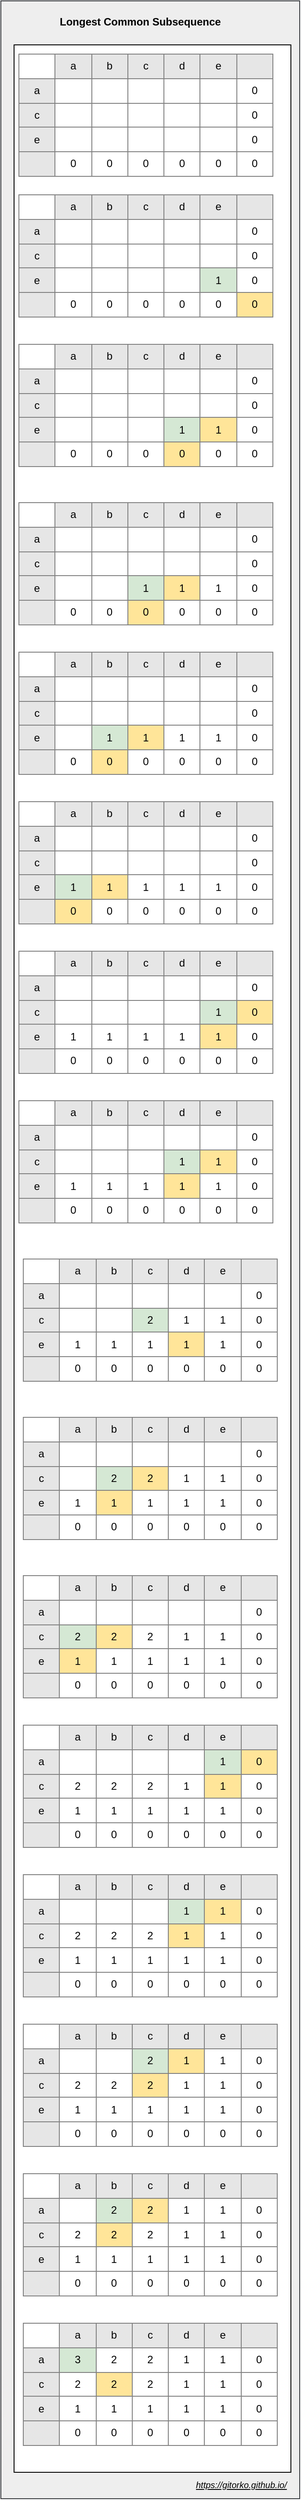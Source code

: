 <mxfile version="12.6.5" type="device"><diagram id="AMg0Svf7_mIw-RsVmeo_" name="Page-1"><mxGraphModel dx="1106" dy="852" grid="1" gridSize="10" guides="1" tooltips="1" connect="1" arrows="1" fold="1" page="1" pageScale="1" pageWidth="500" pageHeight="1200" math="0" shadow="0"><root><mxCell id="0"/><mxCell id="1" parent="0"/><mxCell id="w9mqR_XEnWBIQApoJDrt-19" value="" style="rounded=0;whiteSpace=wrap;html=1;fillColor=#eeeeee;strokeColor=#36393d;" vertex="1" parent="1"><mxGeometry x="50" y="110" width="340" height="2840" as="geometry"/></mxCell><mxCell id="w9mqR_XEnWBIQApoJDrt-18" value="" style="rounded=0;whiteSpace=wrap;html=1;" vertex="1" parent="1"><mxGeometry x="65" y="160" width="315" height="2760" as="geometry"/></mxCell><mxCell id="w9mqR_XEnWBIQApoJDrt-1" value="&lt;table border=&quot;1&quot; width=&quot;100%&quot; style=&quot;width: 100% ; height: 100% ; border-collapse: collapse&quot;&gt;&lt;tbody&gt;&lt;tr&gt;&lt;td&gt;&lt;br&gt;&lt;/td&gt;&lt;td align=&quot;center&quot; style=&quot;background-color: rgb(230 , 230 , 230)&quot;&gt;a&lt;/td&gt;&lt;td align=&quot;center&quot; style=&quot;background-color: rgb(230 , 230 , 230)&quot;&gt;b&lt;/td&gt;&lt;td align=&quot;center&quot; style=&quot;background-color: rgb(230 , 230 , 230)&quot;&gt;c&lt;/td&gt;&lt;td style=&quot;text-align: center ; background-color: rgb(230 , 230 , 230)&quot;&gt;d&lt;/td&gt;&lt;td style=&quot;text-align: center ; background-color: rgb(230 , 230 , 230)&quot;&gt;e&lt;/td&gt;&lt;td style=&quot;background-color: rgb(230 , 230 , 230)&quot;&gt;&amp;nbsp;&lt;/td&gt;&lt;/tr&gt;&lt;tr&gt;&lt;td style=&quot;text-align: center ; background-color: rgb(230 , 230 , 230)&quot;&gt;a&lt;/td&gt;&lt;td align=&quot;center&quot;&gt;&lt;br&gt;&lt;/td&gt;&lt;td align=&quot;center&quot;&gt;&lt;br&gt;&lt;/td&gt;&lt;td align=&quot;center&quot;&gt;&lt;br&gt;&lt;/td&gt;&lt;td style=&quot;text-align: center&quot;&gt;&lt;br&gt;&lt;/td&gt;&lt;td style=&quot;text-align: center&quot;&gt;&lt;br&gt;&lt;/td&gt;&lt;td style=&quot;text-align: center&quot;&gt;0&lt;/td&gt;&lt;/tr&gt;&lt;tr&gt;&lt;td style=&quot;text-align: center ; background-color: rgb(230 , 230 , 230)&quot;&gt;c&lt;/td&gt;&lt;td align=&quot;center&quot;&gt;&lt;br&gt;&lt;/td&gt;&lt;td align=&quot;center&quot;&gt;&lt;br&gt;&lt;/td&gt;&lt;td align=&quot;center&quot;&gt;&lt;br&gt;&lt;/td&gt;&lt;td style=&quot;text-align: center&quot;&gt;&lt;br&gt;&lt;/td&gt;&lt;td style=&quot;text-align: center&quot;&gt;&lt;br&gt;&lt;/td&gt;&lt;td style=&quot;text-align: center&quot;&gt;0&lt;/td&gt;&lt;/tr&gt;&lt;tr&gt;&lt;td style=&quot;text-align: center ; background-color: rgb(230 , 230 , 230)&quot;&gt;e&lt;/td&gt;&lt;td style=&quot;text-align: center&quot;&gt;&lt;br&gt;&lt;/td&gt;&lt;td style=&quot;text-align: center&quot;&gt;&lt;br&gt;&lt;/td&gt;&lt;td style=&quot;text-align: center&quot;&gt;&lt;br&gt;&lt;/td&gt;&lt;td style=&quot;text-align: center&quot;&gt;&lt;br&gt;&lt;/td&gt;&lt;td style=&quot;text-align: center&quot;&gt;&lt;br&gt;&lt;/td&gt;&lt;td style=&quot;text-align: center&quot;&gt;0&lt;/td&gt;&lt;/tr&gt;&lt;tr&gt;&lt;td style=&quot;background-color: rgb(230 , 230 , 230)&quot;&gt;&lt;br&gt;&lt;/td&gt;&lt;td style=&quot;text-align: center&quot;&gt;0&lt;/td&gt;&lt;td style=&quot;text-align: center&quot;&gt;0&lt;/td&gt;&lt;td style=&quot;text-align: center&quot;&gt;0&lt;/td&gt;&lt;td style=&quot;text-align: center&quot;&gt;0&lt;/td&gt;&lt;td style=&quot;text-align: center&quot;&gt;0&lt;/td&gt;&lt;td style=&quot;text-align: center&quot;&gt;0&lt;/td&gt;&lt;/tr&gt;&lt;/tbody&gt;&lt;/table&gt;" style="text;html=1;strokeColor=none;fillColor=none;overflow=fill;" vertex="1" parent="1"><mxGeometry x="70" y="170" width="290" height="140" as="geometry"/></mxCell><mxCell id="w9mqR_XEnWBIQApoJDrt-2" value="Longest Common Subsequence" style="text;html=1;fontStyle=1" vertex="1" parent="1"><mxGeometry x="115" y="120" width="210" height="30" as="geometry"/></mxCell><mxCell id="w9mqR_XEnWBIQApoJDrt-3" value="&lt;table border=&quot;1&quot; width=&quot;100%&quot; style=&quot;width: 100% ; height: 100% ; border-collapse: collapse&quot;&gt;&lt;tbody&gt;&lt;tr&gt;&lt;td&gt;&lt;br&gt;&lt;/td&gt;&lt;td align=&quot;center&quot; style=&quot;background-color: rgb(230 , 230 , 230)&quot;&gt;a&lt;/td&gt;&lt;td align=&quot;center&quot; style=&quot;background-color: rgb(230 , 230 , 230)&quot;&gt;b&lt;/td&gt;&lt;td align=&quot;center&quot; style=&quot;background-color: rgb(230 , 230 , 230)&quot;&gt;c&lt;/td&gt;&lt;td style=&quot;text-align: center ; background-color: rgb(230 , 230 , 230)&quot;&gt;d&lt;/td&gt;&lt;td style=&quot;text-align: center ; background-color: rgb(230 , 230 , 230)&quot;&gt;e&lt;/td&gt;&lt;td style=&quot;background-color: rgb(230 , 230 , 230)&quot;&gt;&amp;nbsp;&lt;/td&gt;&lt;/tr&gt;&lt;tr&gt;&lt;td style=&quot;text-align: center ; background-color: rgb(230 , 230 , 230)&quot;&gt;a&lt;/td&gt;&lt;td align=&quot;center&quot;&gt;&lt;br&gt;&lt;/td&gt;&lt;td align=&quot;center&quot;&gt;&lt;br&gt;&lt;/td&gt;&lt;td align=&quot;center&quot;&gt;&lt;br&gt;&lt;/td&gt;&lt;td style=&quot;text-align: center&quot;&gt;&lt;br&gt;&lt;/td&gt;&lt;td style=&quot;text-align: center&quot;&gt;&lt;br&gt;&lt;/td&gt;&lt;td style=&quot;text-align: center&quot;&gt;0&lt;/td&gt;&lt;/tr&gt;&lt;tr&gt;&lt;td style=&quot;text-align: center ; background-color: rgb(230 , 230 , 230)&quot;&gt;c&lt;/td&gt;&lt;td align=&quot;center&quot;&gt;&lt;br&gt;&lt;/td&gt;&lt;td align=&quot;center&quot;&gt;&lt;br&gt;&lt;/td&gt;&lt;td align=&quot;center&quot;&gt;&lt;br&gt;&lt;/td&gt;&lt;td style=&quot;text-align: center&quot;&gt;&lt;br&gt;&lt;/td&gt;&lt;td style=&quot;text-align: center&quot;&gt;&lt;br&gt;&lt;/td&gt;&lt;td style=&quot;text-align: center&quot;&gt;0&lt;/td&gt;&lt;/tr&gt;&lt;tr&gt;&lt;td style=&quot;text-align: center ; background-color: rgb(230 , 230 , 230)&quot;&gt;e&lt;/td&gt;&lt;td style=&quot;text-align: center&quot;&gt;&lt;br&gt;&lt;/td&gt;&lt;td style=&quot;text-align: center&quot;&gt;&lt;br&gt;&lt;/td&gt;&lt;td style=&quot;text-align: center&quot;&gt;&lt;br&gt;&lt;/td&gt;&lt;td style=&quot;text-align: center&quot;&gt;&lt;br&gt;&lt;/td&gt;&lt;td style=&quot;text-align: center ; background-color: rgb(213 , 232 , 212)&quot;&gt;1&lt;/td&gt;&lt;td style=&quot;text-align: center&quot;&gt;0&lt;/td&gt;&lt;/tr&gt;&lt;tr&gt;&lt;td style=&quot;background-color: rgb(230 , 230 , 230)&quot;&gt;&lt;br&gt;&lt;/td&gt;&lt;td style=&quot;text-align: center&quot;&gt;0&lt;/td&gt;&lt;td style=&quot;text-align: center&quot;&gt;0&lt;/td&gt;&lt;td style=&quot;text-align: center&quot;&gt;0&lt;/td&gt;&lt;td style=&quot;text-align: center&quot;&gt;0&lt;/td&gt;&lt;td style=&quot;text-align: center&quot;&gt;0&lt;/td&gt;&lt;td style=&quot;text-align: center ; background-color: rgb(255 , 229 , 153)&quot;&gt;0&lt;/td&gt;&lt;/tr&gt;&lt;/tbody&gt;&lt;/table&gt;" style="text;html=1;strokeColor=none;fillColor=none;overflow=fill;" vertex="1" parent="1"><mxGeometry x="70" y="330" width="290" height="140" as="geometry"/></mxCell><mxCell id="w9mqR_XEnWBIQApoJDrt-4" value="&lt;table border=&quot;1&quot; width=&quot;100%&quot; style=&quot;width: 100% ; height: 100% ; border-collapse: collapse&quot;&gt;&lt;tbody&gt;&lt;tr&gt;&lt;td&gt;&lt;br&gt;&lt;/td&gt;&lt;td align=&quot;center&quot; style=&quot;background-color: rgb(230 , 230 , 230)&quot;&gt;a&lt;/td&gt;&lt;td align=&quot;center&quot; style=&quot;background-color: rgb(230 , 230 , 230)&quot;&gt;b&lt;/td&gt;&lt;td align=&quot;center&quot; style=&quot;background-color: rgb(230 , 230 , 230)&quot;&gt;c&lt;/td&gt;&lt;td style=&quot;text-align: center ; background-color: rgb(230 , 230 , 230)&quot;&gt;d&lt;/td&gt;&lt;td style=&quot;text-align: center ; background-color: rgb(230 , 230 , 230)&quot;&gt;e&lt;/td&gt;&lt;td style=&quot;background-color: rgb(230 , 230 , 230)&quot;&gt;&amp;nbsp;&lt;/td&gt;&lt;/tr&gt;&lt;tr&gt;&lt;td style=&quot;text-align: center ; background-color: rgb(230 , 230 , 230)&quot;&gt;a&lt;/td&gt;&lt;td align=&quot;center&quot;&gt;&lt;br&gt;&lt;/td&gt;&lt;td align=&quot;center&quot;&gt;&lt;br&gt;&lt;/td&gt;&lt;td align=&quot;center&quot;&gt;&lt;br&gt;&lt;/td&gt;&lt;td style=&quot;text-align: center&quot;&gt;&lt;br&gt;&lt;/td&gt;&lt;td style=&quot;text-align: center&quot;&gt;&lt;br&gt;&lt;/td&gt;&lt;td style=&quot;text-align: center&quot;&gt;0&lt;/td&gt;&lt;/tr&gt;&lt;tr&gt;&lt;td style=&quot;text-align: center ; background-color: rgb(230 , 230 , 230)&quot;&gt;c&lt;/td&gt;&lt;td align=&quot;center&quot;&gt;&lt;br&gt;&lt;/td&gt;&lt;td align=&quot;center&quot;&gt;&lt;br&gt;&lt;/td&gt;&lt;td align=&quot;center&quot;&gt;&lt;br&gt;&lt;/td&gt;&lt;td style=&quot;text-align: center&quot;&gt;&lt;br&gt;&lt;/td&gt;&lt;td style=&quot;text-align: center&quot;&gt;&lt;br&gt;&lt;/td&gt;&lt;td style=&quot;text-align: center&quot;&gt;0&lt;/td&gt;&lt;/tr&gt;&lt;tr&gt;&lt;td style=&quot;text-align: center ; background-color: rgb(230 , 230 , 230)&quot;&gt;e&lt;/td&gt;&lt;td style=&quot;text-align: center&quot;&gt;&lt;br&gt;&lt;/td&gt;&lt;td style=&quot;text-align: center&quot;&gt;&lt;br&gt;&lt;/td&gt;&lt;td style=&quot;text-align: center&quot;&gt;&lt;br&gt;&lt;/td&gt;&lt;td style=&quot;text-align: center ; background-color: rgb(213 , 232 , 212)&quot;&gt;1&lt;/td&gt;&lt;td style=&quot;text-align: center ; background-color: rgb(255 , 229 , 153)&quot;&gt;1&lt;/td&gt;&lt;td style=&quot;text-align: center&quot;&gt;0&lt;/td&gt;&lt;/tr&gt;&lt;tr&gt;&lt;td style=&quot;background-color: rgb(230 , 230 , 230)&quot;&gt;&lt;br&gt;&lt;/td&gt;&lt;td style=&quot;text-align: center&quot;&gt;0&lt;/td&gt;&lt;td style=&quot;text-align: center&quot;&gt;0&lt;/td&gt;&lt;td style=&quot;text-align: center&quot;&gt;0&lt;/td&gt;&lt;td style=&quot;text-align: center ; background-color: rgb(255 , 229 , 153)&quot;&gt;0&lt;/td&gt;&lt;td style=&quot;text-align: center&quot;&gt;0&lt;/td&gt;&lt;td style=&quot;text-align: center&quot;&gt;0&lt;/td&gt;&lt;/tr&gt;&lt;/tbody&gt;&lt;/table&gt;" style="text;html=1;strokeColor=none;fillColor=none;overflow=fill;" vertex="1" parent="1"><mxGeometry x="70" y="500" width="290" height="140" as="geometry"/></mxCell><mxCell id="w9mqR_XEnWBIQApoJDrt-5" value="&lt;table border=&quot;1&quot; width=&quot;100%&quot; style=&quot;width: 100% ; height: 100% ; border-collapse: collapse&quot;&gt;&lt;tbody&gt;&lt;tr&gt;&lt;td&gt;&lt;br&gt;&lt;/td&gt;&lt;td align=&quot;center&quot; style=&quot;background-color: rgb(230 , 230 , 230)&quot;&gt;a&lt;/td&gt;&lt;td align=&quot;center&quot; style=&quot;background-color: rgb(230 , 230 , 230)&quot;&gt;b&lt;/td&gt;&lt;td align=&quot;center&quot; style=&quot;background-color: rgb(230 , 230 , 230)&quot;&gt;c&lt;/td&gt;&lt;td style=&quot;text-align: center ; background-color: rgb(230 , 230 , 230)&quot;&gt;d&lt;/td&gt;&lt;td style=&quot;text-align: center ; background-color: rgb(230 , 230 , 230)&quot;&gt;e&lt;/td&gt;&lt;td style=&quot;background-color: rgb(230 , 230 , 230)&quot;&gt;&amp;nbsp;&lt;/td&gt;&lt;/tr&gt;&lt;tr&gt;&lt;td style=&quot;text-align: center ; background-color: rgb(230 , 230 , 230)&quot;&gt;a&lt;/td&gt;&lt;td align=&quot;center&quot;&gt;&lt;br&gt;&lt;/td&gt;&lt;td align=&quot;center&quot;&gt;&lt;br&gt;&lt;/td&gt;&lt;td align=&quot;center&quot;&gt;&lt;br&gt;&lt;/td&gt;&lt;td style=&quot;text-align: center&quot;&gt;&lt;br&gt;&lt;/td&gt;&lt;td style=&quot;text-align: center&quot;&gt;&lt;br&gt;&lt;/td&gt;&lt;td style=&quot;text-align: center&quot;&gt;0&lt;/td&gt;&lt;/tr&gt;&lt;tr&gt;&lt;td style=&quot;text-align: center ; background-color: rgb(230 , 230 , 230)&quot;&gt;c&lt;/td&gt;&lt;td align=&quot;center&quot;&gt;&lt;br&gt;&lt;/td&gt;&lt;td align=&quot;center&quot;&gt;&lt;br&gt;&lt;/td&gt;&lt;td align=&quot;center&quot;&gt;&lt;br&gt;&lt;/td&gt;&lt;td style=&quot;text-align: center&quot;&gt;&lt;br&gt;&lt;/td&gt;&lt;td style=&quot;text-align: center&quot;&gt;&lt;br&gt;&lt;/td&gt;&lt;td style=&quot;text-align: center&quot;&gt;0&lt;/td&gt;&lt;/tr&gt;&lt;tr&gt;&lt;td style=&quot;text-align: center ; background-color: rgb(230 , 230 , 230)&quot;&gt;e&lt;/td&gt;&lt;td style=&quot;text-align: center&quot;&gt;&lt;br&gt;&lt;/td&gt;&lt;td style=&quot;text-align: center&quot;&gt;&lt;br&gt;&lt;/td&gt;&lt;td style=&quot;text-align: center ; background-color: rgb(213 , 232 , 212)&quot;&gt;1&lt;/td&gt;&lt;td style=&quot;text-align: center ; background-color: rgb(255 , 229 , 153)&quot;&gt;1&lt;/td&gt;&lt;td style=&quot;text-align: center&quot;&gt;1&lt;/td&gt;&lt;td style=&quot;text-align: center&quot;&gt;0&lt;/td&gt;&lt;/tr&gt;&lt;tr&gt;&lt;td style=&quot;background-color: rgb(230 , 230 , 230)&quot;&gt;&lt;br&gt;&lt;/td&gt;&lt;td style=&quot;text-align: center&quot;&gt;0&lt;/td&gt;&lt;td style=&quot;text-align: center&quot;&gt;0&lt;/td&gt;&lt;td style=&quot;text-align: center ; background-color: rgb(255 , 229 , 153)&quot;&gt;0&lt;/td&gt;&lt;td style=&quot;text-align: center&quot;&gt;0&lt;/td&gt;&lt;td style=&quot;text-align: center&quot;&gt;0&lt;/td&gt;&lt;td style=&quot;text-align: center&quot;&gt;0&lt;/td&gt;&lt;/tr&gt;&lt;/tbody&gt;&lt;/table&gt;" style="text;html=1;strokeColor=none;fillColor=none;overflow=fill;" vertex="1" parent="1"><mxGeometry x="70" y="680" width="290" height="140" as="geometry"/></mxCell><mxCell id="w9mqR_XEnWBIQApoJDrt-6" value="&lt;table border=&quot;1&quot; width=&quot;100%&quot; style=&quot;width: 100% ; height: 100% ; border-collapse: collapse&quot;&gt;&lt;tbody&gt;&lt;tr&gt;&lt;td&gt;&lt;br&gt;&lt;/td&gt;&lt;td align=&quot;center&quot; style=&quot;background-color: rgb(230 , 230 , 230)&quot;&gt;a&lt;/td&gt;&lt;td align=&quot;center&quot; style=&quot;background-color: rgb(230 , 230 , 230)&quot;&gt;b&lt;/td&gt;&lt;td align=&quot;center&quot; style=&quot;background-color: rgb(230 , 230 , 230)&quot;&gt;c&lt;/td&gt;&lt;td style=&quot;text-align: center ; background-color: rgb(230 , 230 , 230)&quot;&gt;d&lt;/td&gt;&lt;td style=&quot;text-align: center ; background-color: rgb(230 , 230 , 230)&quot;&gt;e&lt;/td&gt;&lt;td style=&quot;background-color: rgb(230 , 230 , 230)&quot;&gt;&amp;nbsp;&lt;/td&gt;&lt;/tr&gt;&lt;tr&gt;&lt;td style=&quot;text-align: center ; background-color: rgb(230 , 230 , 230)&quot;&gt;a&lt;/td&gt;&lt;td align=&quot;center&quot;&gt;&lt;br&gt;&lt;/td&gt;&lt;td align=&quot;center&quot;&gt;&lt;br&gt;&lt;/td&gt;&lt;td align=&quot;center&quot;&gt;&lt;br&gt;&lt;/td&gt;&lt;td style=&quot;text-align: center&quot;&gt;&lt;br&gt;&lt;/td&gt;&lt;td style=&quot;text-align: center&quot;&gt;&lt;br&gt;&lt;/td&gt;&lt;td style=&quot;text-align: center&quot;&gt;0&lt;/td&gt;&lt;/tr&gt;&lt;tr&gt;&lt;td style=&quot;text-align: center ; background-color: rgb(230 , 230 , 230)&quot;&gt;c&lt;/td&gt;&lt;td align=&quot;center&quot;&gt;&lt;br&gt;&lt;/td&gt;&lt;td align=&quot;center&quot;&gt;&lt;br&gt;&lt;/td&gt;&lt;td align=&quot;center&quot;&gt;&lt;br&gt;&lt;/td&gt;&lt;td style=&quot;text-align: center&quot;&gt;&lt;br&gt;&lt;/td&gt;&lt;td style=&quot;text-align: center&quot;&gt;&lt;br&gt;&lt;/td&gt;&lt;td style=&quot;text-align: center&quot;&gt;0&lt;/td&gt;&lt;/tr&gt;&lt;tr&gt;&lt;td style=&quot;text-align: center ; background-color: rgb(230 , 230 , 230)&quot;&gt;e&lt;/td&gt;&lt;td style=&quot;text-align: center&quot;&gt;&lt;br&gt;&lt;/td&gt;&lt;td style=&quot;text-align: center ; background-color: rgb(213 , 232 , 212)&quot;&gt;1&lt;/td&gt;&lt;td style=&quot;text-align: center ; background-color: rgb(255 , 229 , 153)&quot;&gt;1&lt;/td&gt;&lt;td style=&quot;text-align: center&quot;&gt;1&lt;/td&gt;&lt;td style=&quot;text-align: center&quot;&gt;1&lt;/td&gt;&lt;td style=&quot;text-align: center&quot;&gt;0&lt;/td&gt;&lt;/tr&gt;&lt;tr&gt;&lt;td style=&quot;background-color: rgb(230 , 230 , 230)&quot;&gt;&lt;br&gt;&lt;/td&gt;&lt;td style=&quot;text-align: center&quot;&gt;0&lt;/td&gt;&lt;td style=&quot;text-align: center ; background-color: rgb(255 , 229 , 153)&quot;&gt;0&lt;/td&gt;&lt;td style=&quot;text-align: center&quot;&gt;0&lt;/td&gt;&lt;td style=&quot;text-align: center&quot;&gt;0&lt;/td&gt;&lt;td style=&quot;text-align: center&quot;&gt;0&lt;/td&gt;&lt;td style=&quot;text-align: center&quot;&gt;0&lt;/td&gt;&lt;/tr&gt;&lt;/tbody&gt;&lt;/table&gt;" style="text;html=1;strokeColor=none;fillColor=none;overflow=fill;" vertex="1" parent="1"><mxGeometry x="70" y="850" width="290" height="140" as="geometry"/></mxCell><mxCell id="w9mqR_XEnWBIQApoJDrt-7" value="&lt;table border=&quot;1&quot; width=&quot;100%&quot; style=&quot;width: 100% ; height: 100% ; border-collapse: collapse&quot;&gt;&lt;tbody&gt;&lt;tr&gt;&lt;td&gt;&lt;br&gt;&lt;/td&gt;&lt;td align=&quot;center&quot; style=&quot;background-color: rgb(230 , 230 , 230)&quot;&gt;a&lt;/td&gt;&lt;td align=&quot;center&quot; style=&quot;background-color: rgb(230 , 230 , 230)&quot;&gt;b&lt;/td&gt;&lt;td align=&quot;center&quot; style=&quot;background-color: rgb(230 , 230 , 230)&quot;&gt;c&lt;/td&gt;&lt;td style=&quot;text-align: center ; background-color: rgb(230 , 230 , 230)&quot;&gt;d&lt;/td&gt;&lt;td style=&quot;text-align: center ; background-color: rgb(230 , 230 , 230)&quot;&gt;e&lt;/td&gt;&lt;td style=&quot;background-color: rgb(230 , 230 , 230)&quot;&gt;&amp;nbsp;&lt;/td&gt;&lt;/tr&gt;&lt;tr&gt;&lt;td style=&quot;text-align: center ; background-color: rgb(230 , 230 , 230)&quot;&gt;a&lt;/td&gt;&lt;td align=&quot;center&quot;&gt;&lt;br&gt;&lt;/td&gt;&lt;td align=&quot;center&quot;&gt;&lt;br&gt;&lt;/td&gt;&lt;td align=&quot;center&quot;&gt;&lt;br&gt;&lt;/td&gt;&lt;td style=&quot;text-align: center&quot;&gt;&lt;br&gt;&lt;/td&gt;&lt;td style=&quot;text-align: center&quot;&gt;&lt;br&gt;&lt;/td&gt;&lt;td style=&quot;text-align: center&quot;&gt;0&lt;/td&gt;&lt;/tr&gt;&lt;tr&gt;&lt;td style=&quot;text-align: center ; background-color: rgb(230 , 230 , 230)&quot;&gt;c&lt;/td&gt;&lt;td align=&quot;center&quot;&gt;&lt;br&gt;&lt;/td&gt;&lt;td align=&quot;center&quot;&gt;&lt;br&gt;&lt;/td&gt;&lt;td align=&quot;center&quot;&gt;&lt;br&gt;&lt;/td&gt;&lt;td style=&quot;text-align: center&quot;&gt;&lt;br&gt;&lt;/td&gt;&lt;td style=&quot;text-align: center&quot;&gt;&lt;br&gt;&lt;/td&gt;&lt;td style=&quot;text-align: center&quot;&gt;0&lt;/td&gt;&lt;/tr&gt;&lt;tr&gt;&lt;td style=&quot;text-align: center ; background-color: rgb(230 , 230 , 230)&quot;&gt;e&lt;/td&gt;&lt;td style=&quot;text-align: center ; background-color: rgb(213 , 232 , 212)&quot;&gt;1&lt;/td&gt;&lt;td style=&quot;text-align: center ; background-color: rgb(255 , 229 , 153)&quot;&gt;1&lt;/td&gt;&lt;td style=&quot;text-align: center&quot;&gt;1&lt;/td&gt;&lt;td style=&quot;text-align: center&quot;&gt;1&lt;/td&gt;&lt;td style=&quot;text-align: center&quot;&gt;1&lt;/td&gt;&lt;td style=&quot;text-align: center&quot;&gt;0&lt;/td&gt;&lt;/tr&gt;&lt;tr&gt;&lt;td style=&quot;background-color: rgb(230 , 230 , 230)&quot;&gt;&lt;br&gt;&lt;/td&gt;&lt;td style=&quot;text-align: center ; background-color: rgb(255 , 229 , 153)&quot;&gt;0&lt;/td&gt;&lt;td style=&quot;text-align: center&quot;&gt;0&lt;/td&gt;&lt;td style=&quot;text-align: center&quot;&gt;0&lt;/td&gt;&lt;td style=&quot;text-align: center&quot;&gt;0&lt;/td&gt;&lt;td style=&quot;text-align: center&quot;&gt;0&lt;/td&gt;&lt;td style=&quot;text-align: center&quot;&gt;0&lt;/td&gt;&lt;/tr&gt;&lt;/tbody&gt;&lt;/table&gt;" style="text;html=1;strokeColor=none;fillColor=none;overflow=fill;" vertex="1" parent="1"><mxGeometry x="70" y="1020" width="290" height="140" as="geometry"/></mxCell><mxCell id="w9mqR_XEnWBIQApoJDrt-8" value="&lt;table border=&quot;1&quot; width=&quot;100%&quot; style=&quot;width: 100% ; height: 100% ; border-collapse: collapse&quot;&gt;&lt;tbody&gt;&lt;tr&gt;&lt;td&gt;&lt;br&gt;&lt;/td&gt;&lt;td align=&quot;center&quot; style=&quot;background-color: rgb(230 , 230 , 230)&quot;&gt;a&lt;/td&gt;&lt;td align=&quot;center&quot; style=&quot;background-color: rgb(230 , 230 , 230)&quot;&gt;b&lt;/td&gt;&lt;td align=&quot;center&quot; style=&quot;background-color: rgb(230 , 230 , 230)&quot;&gt;c&lt;/td&gt;&lt;td style=&quot;text-align: center ; background-color: rgb(230 , 230 , 230)&quot;&gt;d&lt;/td&gt;&lt;td style=&quot;text-align: center ; background-color: rgb(230 , 230 , 230)&quot;&gt;e&lt;/td&gt;&lt;td style=&quot;background-color: rgb(230 , 230 , 230)&quot;&gt;&amp;nbsp;&lt;/td&gt;&lt;/tr&gt;&lt;tr&gt;&lt;td style=&quot;text-align: center ; background-color: rgb(230 , 230 , 230)&quot;&gt;a&lt;/td&gt;&lt;td align=&quot;center&quot;&gt;&lt;br&gt;&lt;/td&gt;&lt;td align=&quot;center&quot;&gt;&lt;br&gt;&lt;/td&gt;&lt;td align=&quot;center&quot;&gt;&lt;br&gt;&lt;/td&gt;&lt;td style=&quot;text-align: center&quot;&gt;&lt;br&gt;&lt;/td&gt;&lt;td style=&quot;text-align: center&quot;&gt;&lt;br&gt;&lt;/td&gt;&lt;td style=&quot;text-align: center&quot;&gt;0&lt;/td&gt;&lt;/tr&gt;&lt;tr&gt;&lt;td style=&quot;text-align: center ; background-color: rgb(230 , 230 , 230)&quot;&gt;c&lt;/td&gt;&lt;td align=&quot;center&quot;&gt;&lt;br&gt;&lt;/td&gt;&lt;td align=&quot;center&quot;&gt;&lt;br&gt;&lt;/td&gt;&lt;td align=&quot;center&quot;&gt;&lt;br&gt;&lt;/td&gt;&lt;td style=&quot;text-align: center&quot;&gt;&lt;br&gt;&lt;/td&gt;&lt;td style=&quot;text-align: center ; background-color: rgb(213 , 232 , 212)&quot;&gt;1&lt;/td&gt;&lt;td style=&quot;text-align: center ; background-color: rgb(255 , 229 , 153)&quot;&gt;0&lt;/td&gt;&lt;/tr&gt;&lt;tr&gt;&lt;td style=&quot;text-align: center ; background-color: rgb(230 , 230 , 230)&quot;&gt;e&lt;/td&gt;&lt;td style=&quot;text-align: center&quot;&gt;1&lt;/td&gt;&lt;td style=&quot;text-align: center&quot;&gt;1&lt;/td&gt;&lt;td style=&quot;text-align: center&quot;&gt;1&lt;/td&gt;&lt;td style=&quot;text-align: center&quot;&gt;1&lt;/td&gt;&lt;td style=&quot;text-align: center ; background-color: rgb(255 , 229 , 153)&quot;&gt;1&lt;/td&gt;&lt;td style=&quot;text-align: center&quot;&gt;0&lt;/td&gt;&lt;/tr&gt;&lt;tr&gt;&lt;td style=&quot;background-color: rgb(230 , 230 , 230)&quot;&gt;&lt;br&gt;&lt;/td&gt;&lt;td style=&quot;text-align: center&quot;&gt;0&lt;/td&gt;&lt;td style=&quot;text-align: center&quot;&gt;0&lt;/td&gt;&lt;td style=&quot;text-align: center&quot;&gt;0&lt;/td&gt;&lt;td style=&quot;text-align: center&quot;&gt;0&lt;/td&gt;&lt;td style=&quot;text-align: center&quot;&gt;0&lt;/td&gt;&lt;td style=&quot;text-align: center&quot;&gt;0&lt;/td&gt;&lt;/tr&gt;&lt;/tbody&gt;&lt;/table&gt;" style="text;html=1;strokeColor=none;fillColor=none;overflow=fill;" vertex="1" parent="1"><mxGeometry x="70" y="1190" width="290" height="140" as="geometry"/></mxCell><mxCell id="w9mqR_XEnWBIQApoJDrt-9" value="&lt;table border=&quot;1&quot; width=&quot;100%&quot; style=&quot;width: 100% ; height: 100% ; border-collapse: collapse&quot;&gt;&lt;tbody&gt;&lt;tr&gt;&lt;td&gt;&lt;br&gt;&lt;/td&gt;&lt;td align=&quot;center&quot; style=&quot;background-color: rgb(230 , 230 , 230)&quot;&gt;a&lt;/td&gt;&lt;td align=&quot;center&quot; style=&quot;background-color: rgb(230 , 230 , 230)&quot;&gt;b&lt;/td&gt;&lt;td align=&quot;center&quot; style=&quot;background-color: rgb(230 , 230 , 230)&quot;&gt;c&lt;/td&gt;&lt;td style=&quot;text-align: center ; background-color: rgb(230 , 230 , 230)&quot;&gt;d&lt;/td&gt;&lt;td style=&quot;text-align: center ; background-color: rgb(230 , 230 , 230)&quot;&gt;e&lt;/td&gt;&lt;td style=&quot;background-color: rgb(230 , 230 , 230)&quot;&gt;&amp;nbsp;&lt;/td&gt;&lt;/tr&gt;&lt;tr&gt;&lt;td style=&quot;text-align: center ; background-color: rgb(230 , 230 , 230)&quot;&gt;a&lt;/td&gt;&lt;td align=&quot;center&quot;&gt;&lt;br&gt;&lt;/td&gt;&lt;td align=&quot;center&quot;&gt;&lt;br&gt;&lt;/td&gt;&lt;td align=&quot;center&quot;&gt;&lt;br&gt;&lt;/td&gt;&lt;td style=&quot;text-align: center&quot;&gt;&lt;br&gt;&lt;/td&gt;&lt;td style=&quot;text-align: center&quot;&gt;&lt;br&gt;&lt;/td&gt;&lt;td style=&quot;text-align: center&quot;&gt;0&lt;/td&gt;&lt;/tr&gt;&lt;tr&gt;&lt;td style=&quot;text-align: center ; background-color: rgb(230 , 230 , 230)&quot;&gt;c&lt;/td&gt;&lt;td align=&quot;center&quot;&gt;&lt;br&gt;&lt;/td&gt;&lt;td align=&quot;center&quot;&gt;&lt;br&gt;&lt;/td&gt;&lt;td align=&quot;center&quot;&gt;&lt;br&gt;&lt;/td&gt;&lt;td style=&quot;text-align: center ; background-color: rgb(213 , 232 , 212)&quot;&gt;1&lt;/td&gt;&lt;td style=&quot;text-align: center ; background-color: rgb(255 , 229 , 153)&quot;&gt;1&lt;/td&gt;&lt;td style=&quot;text-align: center&quot;&gt;0&lt;/td&gt;&lt;/tr&gt;&lt;tr&gt;&lt;td style=&quot;text-align: center ; background-color: rgb(230 , 230 , 230)&quot;&gt;e&lt;/td&gt;&lt;td style=&quot;text-align: center&quot;&gt;1&lt;/td&gt;&lt;td style=&quot;text-align: center&quot;&gt;1&lt;/td&gt;&lt;td style=&quot;text-align: center&quot;&gt;1&lt;/td&gt;&lt;td style=&quot;text-align: center ; background-color: rgb(255 , 229 , 153)&quot;&gt;1&lt;/td&gt;&lt;td style=&quot;text-align: center&quot;&gt;1&lt;/td&gt;&lt;td style=&quot;text-align: center&quot;&gt;0&lt;/td&gt;&lt;/tr&gt;&lt;tr&gt;&lt;td style=&quot;background-color: rgb(230 , 230 , 230)&quot;&gt;&lt;br&gt;&lt;/td&gt;&lt;td style=&quot;text-align: center&quot;&gt;0&lt;/td&gt;&lt;td style=&quot;text-align: center&quot;&gt;0&lt;/td&gt;&lt;td style=&quot;text-align: center&quot;&gt;0&lt;/td&gt;&lt;td style=&quot;text-align: center&quot;&gt;0&lt;/td&gt;&lt;td style=&quot;text-align: center&quot;&gt;0&lt;/td&gt;&lt;td style=&quot;text-align: center&quot;&gt;0&lt;/td&gt;&lt;/tr&gt;&lt;/tbody&gt;&lt;/table&gt;" style="text;html=1;strokeColor=none;fillColor=none;overflow=fill;" vertex="1" parent="1"><mxGeometry x="70" y="1360" width="290" height="140" as="geometry"/></mxCell><mxCell id="w9mqR_XEnWBIQApoJDrt-10" value="&lt;table border=&quot;1&quot; width=&quot;100%&quot; style=&quot;width: 100% ; height: 100% ; border-collapse: collapse&quot;&gt;&lt;tbody&gt;&lt;tr&gt;&lt;td&gt;&lt;br&gt;&lt;/td&gt;&lt;td align=&quot;center&quot; style=&quot;background-color: rgb(230 , 230 , 230)&quot;&gt;a&lt;/td&gt;&lt;td align=&quot;center&quot; style=&quot;background-color: rgb(230 , 230 , 230)&quot;&gt;b&lt;/td&gt;&lt;td align=&quot;center&quot; style=&quot;background-color: rgb(230 , 230 , 230)&quot;&gt;c&lt;/td&gt;&lt;td style=&quot;text-align: center ; background-color: rgb(230 , 230 , 230)&quot;&gt;d&lt;/td&gt;&lt;td style=&quot;text-align: center ; background-color: rgb(230 , 230 , 230)&quot;&gt;e&lt;/td&gt;&lt;td style=&quot;background-color: rgb(230 , 230 , 230)&quot;&gt;&amp;nbsp;&lt;/td&gt;&lt;/tr&gt;&lt;tr&gt;&lt;td style=&quot;text-align: center ; background-color: rgb(230 , 230 , 230)&quot;&gt;a&lt;/td&gt;&lt;td align=&quot;center&quot;&gt;&lt;br&gt;&lt;/td&gt;&lt;td align=&quot;center&quot;&gt;&lt;br&gt;&lt;/td&gt;&lt;td align=&quot;center&quot;&gt;&lt;br&gt;&lt;/td&gt;&lt;td style=&quot;text-align: center&quot;&gt;&lt;br&gt;&lt;/td&gt;&lt;td style=&quot;text-align: center&quot;&gt;&lt;br&gt;&lt;/td&gt;&lt;td style=&quot;text-align: center&quot;&gt;0&lt;/td&gt;&lt;/tr&gt;&lt;tr&gt;&lt;td style=&quot;text-align: center ; background-color: rgb(230 , 230 , 230)&quot;&gt;c&lt;/td&gt;&lt;td align=&quot;center&quot;&gt;&lt;br&gt;&lt;/td&gt;&lt;td align=&quot;center&quot;&gt;&lt;br&gt;&lt;/td&gt;&lt;td align=&quot;center&quot; style=&quot;background-color: rgb(213 , 232 , 212)&quot;&gt;2&lt;/td&gt;&lt;td style=&quot;text-align: center&quot;&gt;1&lt;/td&gt;&lt;td style=&quot;text-align: center&quot;&gt;1&lt;/td&gt;&lt;td style=&quot;text-align: center&quot;&gt;0&lt;/td&gt;&lt;/tr&gt;&lt;tr&gt;&lt;td style=&quot;text-align: center ; background-color: rgb(230 , 230 , 230)&quot;&gt;e&lt;/td&gt;&lt;td style=&quot;text-align: center&quot;&gt;1&lt;/td&gt;&lt;td style=&quot;text-align: center&quot;&gt;1&lt;/td&gt;&lt;td style=&quot;text-align: center&quot;&gt;1&lt;/td&gt;&lt;td style=&quot;text-align: center ; background-color: rgb(255 , 229 , 153)&quot;&gt;1&lt;/td&gt;&lt;td style=&quot;text-align: center&quot;&gt;1&lt;/td&gt;&lt;td style=&quot;text-align: center&quot;&gt;0&lt;/td&gt;&lt;/tr&gt;&lt;tr&gt;&lt;td style=&quot;background-color: rgb(230 , 230 , 230)&quot;&gt;&lt;br&gt;&lt;/td&gt;&lt;td style=&quot;text-align: center&quot;&gt;0&lt;/td&gt;&lt;td style=&quot;text-align: center&quot;&gt;0&lt;/td&gt;&lt;td style=&quot;text-align: center&quot;&gt;0&lt;/td&gt;&lt;td style=&quot;text-align: center&quot;&gt;0&lt;/td&gt;&lt;td style=&quot;text-align: center&quot;&gt;0&lt;/td&gt;&lt;td style=&quot;text-align: center&quot;&gt;0&lt;/td&gt;&lt;/tr&gt;&lt;/tbody&gt;&lt;/table&gt;" style="text;html=1;strokeColor=none;fillColor=none;overflow=fill;" vertex="1" parent="1"><mxGeometry x="75" y="1540" width="290" height="140" as="geometry"/></mxCell><mxCell id="w9mqR_XEnWBIQApoJDrt-11" value="&lt;table border=&quot;1&quot; width=&quot;100%&quot; style=&quot;width: 100% ; height: 100% ; border-collapse: collapse&quot;&gt;&lt;tbody&gt;&lt;tr&gt;&lt;td&gt;&lt;br&gt;&lt;/td&gt;&lt;td align=&quot;center&quot; style=&quot;background-color: rgb(230 , 230 , 230)&quot;&gt;a&lt;/td&gt;&lt;td align=&quot;center&quot; style=&quot;background-color: rgb(230 , 230 , 230)&quot;&gt;b&lt;/td&gt;&lt;td align=&quot;center&quot; style=&quot;background-color: rgb(230 , 230 , 230)&quot;&gt;c&lt;/td&gt;&lt;td style=&quot;text-align: center ; background-color: rgb(230 , 230 , 230)&quot;&gt;d&lt;/td&gt;&lt;td style=&quot;text-align: center ; background-color: rgb(230 , 230 , 230)&quot;&gt;e&lt;/td&gt;&lt;td style=&quot;background-color: rgb(230 , 230 , 230)&quot;&gt;&amp;nbsp;&lt;/td&gt;&lt;/tr&gt;&lt;tr&gt;&lt;td style=&quot;text-align: center ; background-color: rgb(230 , 230 , 230)&quot;&gt;a&lt;/td&gt;&lt;td align=&quot;center&quot;&gt;&lt;br&gt;&lt;/td&gt;&lt;td align=&quot;center&quot;&gt;&lt;br&gt;&lt;/td&gt;&lt;td align=&quot;center&quot;&gt;&lt;br&gt;&lt;/td&gt;&lt;td style=&quot;text-align: center&quot;&gt;&lt;br&gt;&lt;/td&gt;&lt;td style=&quot;text-align: center&quot;&gt;&lt;br&gt;&lt;/td&gt;&lt;td style=&quot;text-align: center&quot;&gt;0&lt;/td&gt;&lt;/tr&gt;&lt;tr&gt;&lt;td style=&quot;text-align: center ; background-color: rgb(230 , 230 , 230)&quot;&gt;c&lt;/td&gt;&lt;td align=&quot;center&quot;&gt;&lt;br&gt;&lt;/td&gt;&lt;td align=&quot;center&quot; style=&quot;background-color: rgb(213 , 232 , 212)&quot;&gt;2&lt;/td&gt;&lt;td align=&quot;center&quot; style=&quot;background-color: rgb(255 , 229 , 153)&quot;&gt;2&lt;/td&gt;&lt;td style=&quot;text-align: center&quot;&gt;1&lt;/td&gt;&lt;td style=&quot;text-align: center&quot;&gt;1&lt;/td&gt;&lt;td style=&quot;text-align: center&quot;&gt;0&lt;/td&gt;&lt;/tr&gt;&lt;tr&gt;&lt;td style=&quot;text-align: center ; background-color: rgb(230 , 230 , 230)&quot;&gt;e&lt;/td&gt;&lt;td style=&quot;text-align: center&quot;&gt;1&lt;/td&gt;&lt;td style=&quot;text-align: center ; background-color: rgb(255 , 229 , 153)&quot;&gt;1&lt;/td&gt;&lt;td style=&quot;text-align: center&quot;&gt;1&lt;/td&gt;&lt;td style=&quot;text-align: center&quot;&gt;1&lt;/td&gt;&lt;td style=&quot;text-align: center&quot;&gt;1&lt;/td&gt;&lt;td style=&quot;text-align: center&quot;&gt;0&lt;/td&gt;&lt;/tr&gt;&lt;tr&gt;&lt;td style=&quot;background-color: rgb(230 , 230 , 230)&quot;&gt;&lt;br&gt;&lt;/td&gt;&lt;td style=&quot;text-align: center&quot;&gt;0&lt;/td&gt;&lt;td style=&quot;text-align: center&quot;&gt;0&lt;/td&gt;&lt;td style=&quot;text-align: center&quot;&gt;0&lt;/td&gt;&lt;td style=&quot;text-align: center&quot;&gt;0&lt;/td&gt;&lt;td style=&quot;text-align: center&quot;&gt;0&lt;/td&gt;&lt;td style=&quot;text-align: center&quot;&gt;0&lt;/td&gt;&lt;/tr&gt;&lt;/tbody&gt;&lt;/table&gt;" style="text;html=1;strokeColor=none;fillColor=none;overflow=fill;" vertex="1" parent="1"><mxGeometry x="75" y="1720" width="290" height="140" as="geometry"/></mxCell><mxCell id="w9mqR_XEnWBIQApoJDrt-12" value="&lt;table border=&quot;1&quot; width=&quot;100%&quot; style=&quot;width: 100% ; height: 100% ; border-collapse: collapse&quot;&gt;&lt;tbody&gt;&lt;tr&gt;&lt;td&gt;&lt;br&gt;&lt;/td&gt;&lt;td align=&quot;center&quot; style=&quot;background-color: rgb(230 , 230 , 230)&quot;&gt;a&lt;/td&gt;&lt;td align=&quot;center&quot; style=&quot;background-color: rgb(230 , 230 , 230)&quot;&gt;b&lt;/td&gt;&lt;td align=&quot;center&quot; style=&quot;background-color: rgb(230 , 230 , 230)&quot;&gt;c&lt;/td&gt;&lt;td style=&quot;text-align: center ; background-color: rgb(230 , 230 , 230)&quot;&gt;d&lt;/td&gt;&lt;td style=&quot;text-align: center ; background-color: rgb(230 , 230 , 230)&quot;&gt;e&lt;/td&gt;&lt;td style=&quot;background-color: rgb(230 , 230 , 230)&quot;&gt;&amp;nbsp;&lt;/td&gt;&lt;/tr&gt;&lt;tr&gt;&lt;td style=&quot;text-align: center ; background-color: rgb(230 , 230 , 230)&quot;&gt;a&lt;/td&gt;&lt;td align=&quot;center&quot;&gt;&lt;br&gt;&lt;/td&gt;&lt;td align=&quot;center&quot;&gt;&lt;br&gt;&lt;/td&gt;&lt;td align=&quot;center&quot;&gt;&lt;br&gt;&lt;/td&gt;&lt;td style=&quot;text-align: center&quot;&gt;&lt;br&gt;&lt;/td&gt;&lt;td style=&quot;text-align: center&quot;&gt;&lt;br&gt;&lt;/td&gt;&lt;td style=&quot;text-align: center&quot;&gt;0&lt;/td&gt;&lt;/tr&gt;&lt;tr&gt;&lt;td style=&quot;text-align: center ; background-color: rgb(230 , 230 , 230)&quot;&gt;c&lt;/td&gt;&lt;td align=&quot;center&quot; style=&quot;background-color: rgb(213 , 232 , 212)&quot;&gt;2&lt;/td&gt;&lt;td align=&quot;center&quot; style=&quot;background-color: rgb(255 , 229 , 153)&quot;&gt;2&lt;/td&gt;&lt;td align=&quot;center&quot;&gt;2&lt;/td&gt;&lt;td style=&quot;text-align: center&quot;&gt;1&lt;/td&gt;&lt;td style=&quot;text-align: center&quot;&gt;1&lt;/td&gt;&lt;td style=&quot;text-align: center&quot;&gt;0&lt;/td&gt;&lt;/tr&gt;&lt;tr&gt;&lt;td style=&quot;text-align: center ; background-color: rgb(230 , 230 , 230)&quot;&gt;e&lt;/td&gt;&lt;td style=&quot;text-align: center ; background-color: rgb(255 , 229 , 153)&quot;&gt;1&lt;/td&gt;&lt;td style=&quot;text-align: center&quot;&gt;1&lt;/td&gt;&lt;td style=&quot;text-align: center&quot;&gt;1&lt;/td&gt;&lt;td style=&quot;text-align: center&quot;&gt;1&lt;/td&gt;&lt;td style=&quot;text-align: center&quot;&gt;1&lt;/td&gt;&lt;td style=&quot;text-align: center&quot;&gt;0&lt;/td&gt;&lt;/tr&gt;&lt;tr&gt;&lt;td style=&quot;background-color: rgb(230 , 230 , 230)&quot;&gt;&lt;br&gt;&lt;/td&gt;&lt;td style=&quot;text-align: center&quot;&gt;0&lt;/td&gt;&lt;td style=&quot;text-align: center&quot;&gt;0&lt;/td&gt;&lt;td style=&quot;text-align: center&quot;&gt;0&lt;/td&gt;&lt;td style=&quot;text-align: center&quot;&gt;0&lt;/td&gt;&lt;td style=&quot;text-align: center&quot;&gt;0&lt;/td&gt;&lt;td style=&quot;text-align: center&quot;&gt;0&lt;/td&gt;&lt;/tr&gt;&lt;/tbody&gt;&lt;/table&gt;" style="text;html=1;strokeColor=none;fillColor=none;overflow=fill;" vertex="1" parent="1"><mxGeometry x="75" y="1900" width="290" height="140" as="geometry"/></mxCell><mxCell id="w9mqR_XEnWBIQApoJDrt-13" value="&lt;table border=&quot;1&quot; width=&quot;100%&quot; style=&quot;width: 100% ; height: 100% ; border-collapse: collapse&quot;&gt;&lt;tbody&gt;&lt;tr&gt;&lt;td&gt;&lt;br&gt;&lt;/td&gt;&lt;td align=&quot;center&quot; style=&quot;background-color: rgb(230 , 230 , 230)&quot;&gt;a&lt;/td&gt;&lt;td align=&quot;center&quot; style=&quot;background-color: rgb(230 , 230 , 230)&quot;&gt;b&lt;/td&gt;&lt;td align=&quot;center&quot; style=&quot;background-color: rgb(230 , 230 , 230)&quot;&gt;c&lt;/td&gt;&lt;td style=&quot;text-align: center ; background-color: rgb(230 , 230 , 230)&quot;&gt;d&lt;/td&gt;&lt;td style=&quot;text-align: center ; background-color: rgb(230 , 230 , 230)&quot;&gt;e&lt;/td&gt;&lt;td style=&quot;background-color: rgb(230 , 230 , 230)&quot;&gt;&amp;nbsp;&lt;/td&gt;&lt;/tr&gt;&lt;tr&gt;&lt;td style=&quot;text-align: center ; background-color: rgb(230 , 230 , 230)&quot;&gt;a&lt;/td&gt;&lt;td align=&quot;center&quot;&gt;&lt;br&gt;&lt;/td&gt;&lt;td align=&quot;center&quot;&gt;&lt;br&gt;&lt;/td&gt;&lt;td align=&quot;center&quot;&gt;&lt;br&gt;&lt;/td&gt;&lt;td style=&quot;text-align: center&quot;&gt;&lt;br&gt;&lt;/td&gt;&lt;td style=&quot;text-align: center ; background-color: rgb(213 , 232 , 212)&quot;&gt;1&lt;/td&gt;&lt;td style=&quot;text-align: center ; background-color: rgb(255 , 229 , 153)&quot;&gt;0&lt;/td&gt;&lt;/tr&gt;&lt;tr&gt;&lt;td style=&quot;text-align: center ; background-color: rgb(230 , 230 , 230)&quot;&gt;c&lt;/td&gt;&lt;td align=&quot;center&quot;&gt;2&lt;/td&gt;&lt;td align=&quot;center&quot;&gt;2&lt;/td&gt;&lt;td align=&quot;center&quot;&gt;2&lt;/td&gt;&lt;td style=&quot;text-align: center&quot;&gt;1&lt;/td&gt;&lt;td style=&quot;text-align: center ; background-color: rgb(255 , 229 , 153)&quot;&gt;1&lt;/td&gt;&lt;td style=&quot;text-align: center&quot;&gt;0&lt;/td&gt;&lt;/tr&gt;&lt;tr&gt;&lt;td style=&quot;text-align: center ; background-color: rgb(230 , 230 , 230)&quot;&gt;e&lt;/td&gt;&lt;td style=&quot;text-align: center&quot;&gt;1&lt;/td&gt;&lt;td style=&quot;text-align: center&quot;&gt;1&lt;/td&gt;&lt;td style=&quot;text-align: center&quot;&gt;1&lt;/td&gt;&lt;td style=&quot;text-align: center&quot;&gt;1&lt;/td&gt;&lt;td style=&quot;text-align: center&quot;&gt;1&lt;/td&gt;&lt;td style=&quot;text-align: center&quot;&gt;0&lt;/td&gt;&lt;/tr&gt;&lt;tr&gt;&lt;td style=&quot;background-color: rgb(230 , 230 , 230)&quot;&gt;&lt;br&gt;&lt;/td&gt;&lt;td style=&quot;text-align: center&quot;&gt;0&lt;/td&gt;&lt;td style=&quot;text-align: center&quot;&gt;0&lt;/td&gt;&lt;td style=&quot;text-align: center&quot;&gt;0&lt;/td&gt;&lt;td style=&quot;text-align: center&quot;&gt;0&lt;/td&gt;&lt;td style=&quot;text-align: center&quot;&gt;0&lt;/td&gt;&lt;td style=&quot;text-align: center&quot;&gt;0&lt;/td&gt;&lt;/tr&gt;&lt;/tbody&gt;&lt;/table&gt;" style="text;html=1;strokeColor=none;fillColor=none;overflow=fill;" vertex="1" parent="1"><mxGeometry x="75" y="2070" width="290" height="140" as="geometry"/></mxCell><mxCell id="w9mqR_XEnWBIQApoJDrt-14" value="&lt;table border=&quot;1&quot; width=&quot;100%&quot; style=&quot;width: 100% ; height: 100% ; border-collapse: collapse&quot;&gt;&lt;tbody&gt;&lt;tr&gt;&lt;td&gt;&lt;br&gt;&lt;/td&gt;&lt;td align=&quot;center&quot; style=&quot;background-color: rgb(230 , 230 , 230)&quot;&gt;a&lt;/td&gt;&lt;td align=&quot;center&quot; style=&quot;background-color: rgb(230 , 230 , 230)&quot;&gt;b&lt;/td&gt;&lt;td align=&quot;center&quot; style=&quot;background-color: rgb(230 , 230 , 230)&quot;&gt;c&lt;/td&gt;&lt;td style=&quot;text-align: center ; background-color: rgb(230 , 230 , 230)&quot;&gt;d&lt;/td&gt;&lt;td style=&quot;text-align: center ; background-color: rgb(230 , 230 , 230)&quot;&gt;e&lt;/td&gt;&lt;td style=&quot;background-color: rgb(230 , 230 , 230)&quot;&gt;&amp;nbsp;&lt;/td&gt;&lt;/tr&gt;&lt;tr&gt;&lt;td style=&quot;text-align: center ; background-color: rgb(230 , 230 , 230)&quot;&gt;a&lt;/td&gt;&lt;td align=&quot;center&quot;&gt;&lt;br&gt;&lt;/td&gt;&lt;td align=&quot;center&quot;&gt;&lt;br&gt;&lt;/td&gt;&lt;td align=&quot;center&quot;&gt;&lt;br&gt;&lt;/td&gt;&lt;td style=&quot;text-align: center ; background-color: rgb(213 , 232 , 212)&quot;&gt;1&lt;/td&gt;&lt;td style=&quot;text-align: center ; background-color: rgb(255 , 229 , 153)&quot;&gt;1&lt;/td&gt;&lt;td style=&quot;text-align: center&quot;&gt;0&lt;/td&gt;&lt;/tr&gt;&lt;tr&gt;&lt;td style=&quot;text-align: center ; background-color: rgb(230 , 230 , 230)&quot;&gt;c&lt;/td&gt;&lt;td align=&quot;center&quot;&gt;2&lt;/td&gt;&lt;td align=&quot;center&quot;&gt;2&lt;/td&gt;&lt;td align=&quot;center&quot;&gt;2&lt;/td&gt;&lt;td style=&quot;text-align: center ; background-color: rgb(255 , 229 , 153)&quot;&gt;1&lt;/td&gt;&lt;td style=&quot;text-align: center&quot;&gt;1&lt;/td&gt;&lt;td style=&quot;text-align: center&quot;&gt;0&lt;/td&gt;&lt;/tr&gt;&lt;tr&gt;&lt;td style=&quot;text-align: center ; background-color: rgb(230 , 230 , 230)&quot;&gt;e&lt;/td&gt;&lt;td style=&quot;text-align: center&quot;&gt;1&lt;/td&gt;&lt;td style=&quot;text-align: center&quot;&gt;1&lt;/td&gt;&lt;td style=&quot;text-align: center&quot;&gt;1&lt;/td&gt;&lt;td style=&quot;text-align: center&quot;&gt;1&lt;/td&gt;&lt;td style=&quot;text-align: center&quot;&gt;1&lt;/td&gt;&lt;td style=&quot;text-align: center&quot;&gt;0&lt;/td&gt;&lt;/tr&gt;&lt;tr&gt;&lt;td style=&quot;background-color: rgb(230 , 230 , 230)&quot;&gt;&lt;br&gt;&lt;/td&gt;&lt;td style=&quot;text-align: center&quot;&gt;0&lt;/td&gt;&lt;td style=&quot;text-align: center&quot;&gt;0&lt;/td&gt;&lt;td style=&quot;text-align: center&quot;&gt;0&lt;/td&gt;&lt;td style=&quot;text-align: center&quot;&gt;0&lt;/td&gt;&lt;td style=&quot;text-align: center&quot;&gt;0&lt;/td&gt;&lt;td style=&quot;text-align: center&quot;&gt;0&lt;/td&gt;&lt;/tr&gt;&lt;/tbody&gt;&lt;/table&gt;" style="text;html=1;strokeColor=none;fillColor=none;overflow=fill;" vertex="1" parent="1"><mxGeometry x="75" y="2240" width="290" height="140" as="geometry"/></mxCell><mxCell id="w9mqR_XEnWBIQApoJDrt-15" value="&lt;table border=&quot;1&quot; width=&quot;100%&quot; style=&quot;width: 100% ; height: 100% ; border-collapse: collapse&quot;&gt;&lt;tbody&gt;&lt;tr&gt;&lt;td&gt;&lt;br&gt;&lt;/td&gt;&lt;td align=&quot;center&quot; style=&quot;background-color: rgb(230 , 230 , 230)&quot;&gt;a&lt;/td&gt;&lt;td align=&quot;center&quot; style=&quot;background-color: rgb(230 , 230 , 230)&quot;&gt;b&lt;/td&gt;&lt;td align=&quot;center&quot; style=&quot;background-color: rgb(230 , 230 , 230)&quot;&gt;c&lt;/td&gt;&lt;td style=&quot;text-align: center ; background-color: rgb(230 , 230 , 230)&quot;&gt;d&lt;/td&gt;&lt;td style=&quot;text-align: center ; background-color: rgb(230 , 230 , 230)&quot;&gt;e&lt;/td&gt;&lt;td style=&quot;background-color: rgb(230 , 230 , 230)&quot;&gt;&amp;nbsp;&lt;/td&gt;&lt;/tr&gt;&lt;tr&gt;&lt;td style=&quot;text-align: center ; background-color: rgb(230 , 230 , 230)&quot;&gt;a&lt;/td&gt;&lt;td align=&quot;center&quot;&gt;&lt;br&gt;&lt;/td&gt;&lt;td align=&quot;center&quot;&gt;&lt;br&gt;&lt;/td&gt;&lt;td align=&quot;center&quot; style=&quot;background-color: rgb(213 , 232 , 212)&quot;&gt;2&lt;/td&gt;&lt;td style=&quot;text-align: center ; background-color: rgb(255 , 229 , 153)&quot;&gt;1&lt;/td&gt;&lt;td style=&quot;text-align: center&quot;&gt;1&lt;/td&gt;&lt;td style=&quot;text-align: center&quot;&gt;0&lt;/td&gt;&lt;/tr&gt;&lt;tr&gt;&lt;td style=&quot;text-align: center ; background-color: rgb(230 , 230 , 230)&quot;&gt;c&lt;/td&gt;&lt;td align=&quot;center&quot;&gt;2&lt;/td&gt;&lt;td align=&quot;center&quot;&gt;2&lt;/td&gt;&lt;td align=&quot;center&quot; style=&quot;background-color: rgb(255 , 229 , 153)&quot;&gt;2&lt;/td&gt;&lt;td style=&quot;text-align: center&quot;&gt;1&lt;/td&gt;&lt;td style=&quot;text-align: center&quot;&gt;1&lt;/td&gt;&lt;td style=&quot;text-align: center&quot;&gt;0&lt;/td&gt;&lt;/tr&gt;&lt;tr&gt;&lt;td style=&quot;text-align: center ; background-color: rgb(230 , 230 , 230)&quot;&gt;e&lt;/td&gt;&lt;td style=&quot;text-align: center&quot;&gt;1&lt;/td&gt;&lt;td style=&quot;text-align: center&quot;&gt;1&lt;/td&gt;&lt;td style=&quot;text-align: center&quot;&gt;1&lt;/td&gt;&lt;td style=&quot;text-align: center&quot;&gt;1&lt;/td&gt;&lt;td style=&quot;text-align: center&quot;&gt;1&lt;/td&gt;&lt;td style=&quot;text-align: center&quot;&gt;0&lt;/td&gt;&lt;/tr&gt;&lt;tr&gt;&lt;td style=&quot;background-color: rgb(230 , 230 , 230)&quot;&gt;&lt;br&gt;&lt;/td&gt;&lt;td style=&quot;text-align: center&quot;&gt;0&lt;/td&gt;&lt;td style=&quot;text-align: center&quot;&gt;0&lt;/td&gt;&lt;td style=&quot;text-align: center&quot;&gt;0&lt;/td&gt;&lt;td style=&quot;text-align: center&quot;&gt;0&lt;/td&gt;&lt;td style=&quot;text-align: center&quot;&gt;0&lt;/td&gt;&lt;td style=&quot;text-align: center&quot;&gt;0&lt;/td&gt;&lt;/tr&gt;&lt;/tbody&gt;&lt;/table&gt;" style="text;html=1;strokeColor=none;fillColor=none;overflow=fill;" vertex="1" parent="1"><mxGeometry x="75" y="2410" width="290" height="140" as="geometry"/></mxCell><mxCell id="w9mqR_XEnWBIQApoJDrt-16" value="&lt;table border=&quot;1&quot; width=&quot;100%&quot; style=&quot;width: 100% ; height: 100% ; border-collapse: collapse&quot;&gt;&lt;tbody&gt;&lt;tr&gt;&lt;td&gt;&lt;br&gt;&lt;/td&gt;&lt;td align=&quot;center&quot; style=&quot;background-color: rgb(230 , 230 , 230)&quot;&gt;a&lt;/td&gt;&lt;td align=&quot;center&quot; style=&quot;background-color: rgb(230 , 230 , 230)&quot;&gt;b&lt;/td&gt;&lt;td align=&quot;center&quot; style=&quot;background-color: rgb(230 , 230 , 230)&quot;&gt;c&lt;/td&gt;&lt;td style=&quot;text-align: center ; background-color: rgb(230 , 230 , 230)&quot;&gt;d&lt;/td&gt;&lt;td style=&quot;text-align: center ; background-color: rgb(230 , 230 , 230)&quot;&gt;e&lt;/td&gt;&lt;td style=&quot;background-color: rgb(230 , 230 , 230)&quot;&gt;&amp;nbsp;&lt;/td&gt;&lt;/tr&gt;&lt;tr&gt;&lt;td style=&quot;text-align: center ; background-color: rgb(230 , 230 , 230)&quot;&gt;a&lt;/td&gt;&lt;td align=&quot;center&quot; style=&quot;background-color: rgb(213 , 232 , 212)&quot;&gt;3&lt;/td&gt;&lt;td align=&quot;center&quot;&gt;2&lt;/td&gt;&lt;td align=&quot;center&quot;&gt;2&lt;/td&gt;&lt;td style=&quot;text-align: center&quot;&gt;1&lt;/td&gt;&lt;td style=&quot;text-align: center&quot;&gt;1&lt;/td&gt;&lt;td style=&quot;text-align: center&quot;&gt;0&lt;/td&gt;&lt;/tr&gt;&lt;tr&gt;&lt;td style=&quot;text-align: center ; background-color: rgb(230 , 230 , 230)&quot;&gt;c&lt;/td&gt;&lt;td align=&quot;center&quot;&gt;2&lt;/td&gt;&lt;td align=&quot;center&quot; style=&quot;background-color: rgb(255 , 229 , 153)&quot;&gt;2&lt;/td&gt;&lt;td align=&quot;center&quot;&gt;2&lt;/td&gt;&lt;td style=&quot;text-align: center&quot;&gt;1&lt;/td&gt;&lt;td style=&quot;text-align: center&quot;&gt;1&lt;/td&gt;&lt;td style=&quot;text-align: center&quot;&gt;0&lt;/td&gt;&lt;/tr&gt;&lt;tr&gt;&lt;td style=&quot;text-align: center ; background-color: rgb(230 , 230 , 230)&quot;&gt;e&lt;/td&gt;&lt;td style=&quot;text-align: center&quot;&gt;1&lt;/td&gt;&lt;td style=&quot;text-align: center&quot;&gt;1&lt;/td&gt;&lt;td style=&quot;text-align: center&quot;&gt;1&lt;/td&gt;&lt;td style=&quot;text-align: center&quot;&gt;1&lt;/td&gt;&lt;td style=&quot;text-align: center&quot;&gt;1&lt;/td&gt;&lt;td style=&quot;text-align: center&quot;&gt;0&lt;/td&gt;&lt;/tr&gt;&lt;tr&gt;&lt;td style=&quot;background-color: rgb(230 , 230 , 230)&quot;&gt;&lt;br&gt;&lt;/td&gt;&lt;td style=&quot;text-align: center&quot;&gt;0&lt;/td&gt;&lt;td style=&quot;text-align: center&quot;&gt;0&lt;/td&gt;&lt;td style=&quot;text-align: center&quot;&gt;0&lt;/td&gt;&lt;td style=&quot;text-align: center&quot;&gt;0&lt;/td&gt;&lt;td style=&quot;text-align: center&quot;&gt;0&lt;/td&gt;&lt;td style=&quot;text-align: center&quot;&gt;0&lt;/td&gt;&lt;/tr&gt;&lt;/tbody&gt;&lt;/table&gt;" style="text;html=1;strokeColor=none;fillColor=none;overflow=fill;" vertex="1" parent="1"><mxGeometry x="75" y="2750" width="290" height="140" as="geometry"/></mxCell><mxCell id="w9mqR_XEnWBIQApoJDrt-17" value="&lt;table border=&quot;1&quot; width=&quot;100%&quot; style=&quot;width: 100% ; height: 100% ; border-collapse: collapse&quot;&gt;&lt;tbody&gt;&lt;tr&gt;&lt;td&gt;&lt;br&gt;&lt;/td&gt;&lt;td align=&quot;center&quot; style=&quot;background-color: rgb(230 , 230 , 230)&quot;&gt;a&lt;/td&gt;&lt;td align=&quot;center&quot; style=&quot;background-color: rgb(230 , 230 , 230)&quot;&gt;b&lt;/td&gt;&lt;td align=&quot;center&quot; style=&quot;background-color: rgb(230 , 230 , 230)&quot;&gt;c&lt;/td&gt;&lt;td style=&quot;text-align: center ; background-color: rgb(230 , 230 , 230)&quot;&gt;d&lt;/td&gt;&lt;td style=&quot;text-align: center ; background-color: rgb(230 , 230 , 230)&quot;&gt;e&lt;/td&gt;&lt;td style=&quot;background-color: rgb(230 , 230 , 230)&quot;&gt;&amp;nbsp;&lt;/td&gt;&lt;/tr&gt;&lt;tr&gt;&lt;td style=&quot;text-align: center ; background-color: rgb(230 , 230 , 230)&quot;&gt;a&lt;/td&gt;&lt;td align=&quot;center&quot;&gt;&lt;br&gt;&lt;/td&gt;&lt;td align=&quot;center&quot; style=&quot;background-color: rgb(213 , 232 , 212)&quot;&gt;2&lt;/td&gt;&lt;td align=&quot;center&quot; style=&quot;background-color: rgb(255 , 229 , 153)&quot;&gt;2&lt;/td&gt;&lt;td style=&quot;text-align: center&quot;&gt;1&lt;/td&gt;&lt;td style=&quot;text-align: center&quot;&gt;1&lt;/td&gt;&lt;td style=&quot;text-align: center&quot;&gt;0&lt;/td&gt;&lt;/tr&gt;&lt;tr&gt;&lt;td style=&quot;text-align: center ; background-color: rgb(230 , 230 , 230)&quot;&gt;c&lt;/td&gt;&lt;td align=&quot;center&quot;&gt;2&lt;/td&gt;&lt;td align=&quot;center&quot; style=&quot;background-color: rgb(255 , 229 , 153)&quot;&gt;2&lt;/td&gt;&lt;td align=&quot;center&quot;&gt;2&lt;/td&gt;&lt;td style=&quot;text-align: center&quot;&gt;1&lt;/td&gt;&lt;td style=&quot;text-align: center&quot;&gt;1&lt;/td&gt;&lt;td style=&quot;text-align: center&quot;&gt;0&lt;/td&gt;&lt;/tr&gt;&lt;tr&gt;&lt;td style=&quot;text-align: center ; background-color: rgb(230 , 230 , 230)&quot;&gt;e&lt;/td&gt;&lt;td style=&quot;text-align: center&quot;&gt;1&lt;/td&gt;&lt;td style=&quot;text-align: center&quot;&gt;1&lt;/td&gt;&lt;td style=&quot;text-align: center&quot;&gt;1&lt;/td&gt;&lt;td style=&quot;text-align: center&quot;&gt;1&lt;/td&gt;&lt;td style=&quot;text-align: center&quot;&gt;1&lt;/td&gt;&lt;td style=&quot;text-align: center&quot;&gt;0&lt;/td&gt;&lt;/tr&gt;&lt;tr&gt;&lt;td style=&quot;background-color: rgb(230 , 230 , 230)&quot;&gt;&lt;br&gt;&lt;/td&gt;&lt;td style=&quot;text-align: center&quot;&gt;0&lt;/td&gt;&lt;td style=&quot;text-align: center&quot;&gt;0&lt;/td&gt;&lt;td style=&quot;text-align: center&quot;&gt;0&lt;/td&gt;&lt;td style=&quot;text-align: center&quot;&gt;0&lt;/td&gt;&lt;td style=&quot;text-align: center&quot;&gt;0&lt;/td&gt;&lt;td style=&quot;text-align: center&quot;&gt;0&lt;/td&gt;&lt;/tr&gt;&lt;/tbody&gt;&lt;/table&gt;" style="text;html=1;strokeColor=none;fillColor=none;overflow=fill;" vertex="1" parent="1"><mxGeometry x="75" y="2580" width="290" height="140" as="geometry"/></mxCell><UserObject label="&lt;i&gt;&lt;u&gt;&lt;font style=&quot;font-size: 10px&quot;&gt;https://gitorko.github.io/&lt;/font&gt;&lt;/u&gt;&lt;/i&gt;" link="https://gitorko.github.io/" id="w9mqR_XEnWBIQApoJDrt-20"><mxCell style="text;html=1;" vertex="1" parent="1"><mxGeometry x="270" y="2920" width="110" height="30" as="geometry"/></mxCell></UserObject></root></mxGraphModel></diagram></mxfile>